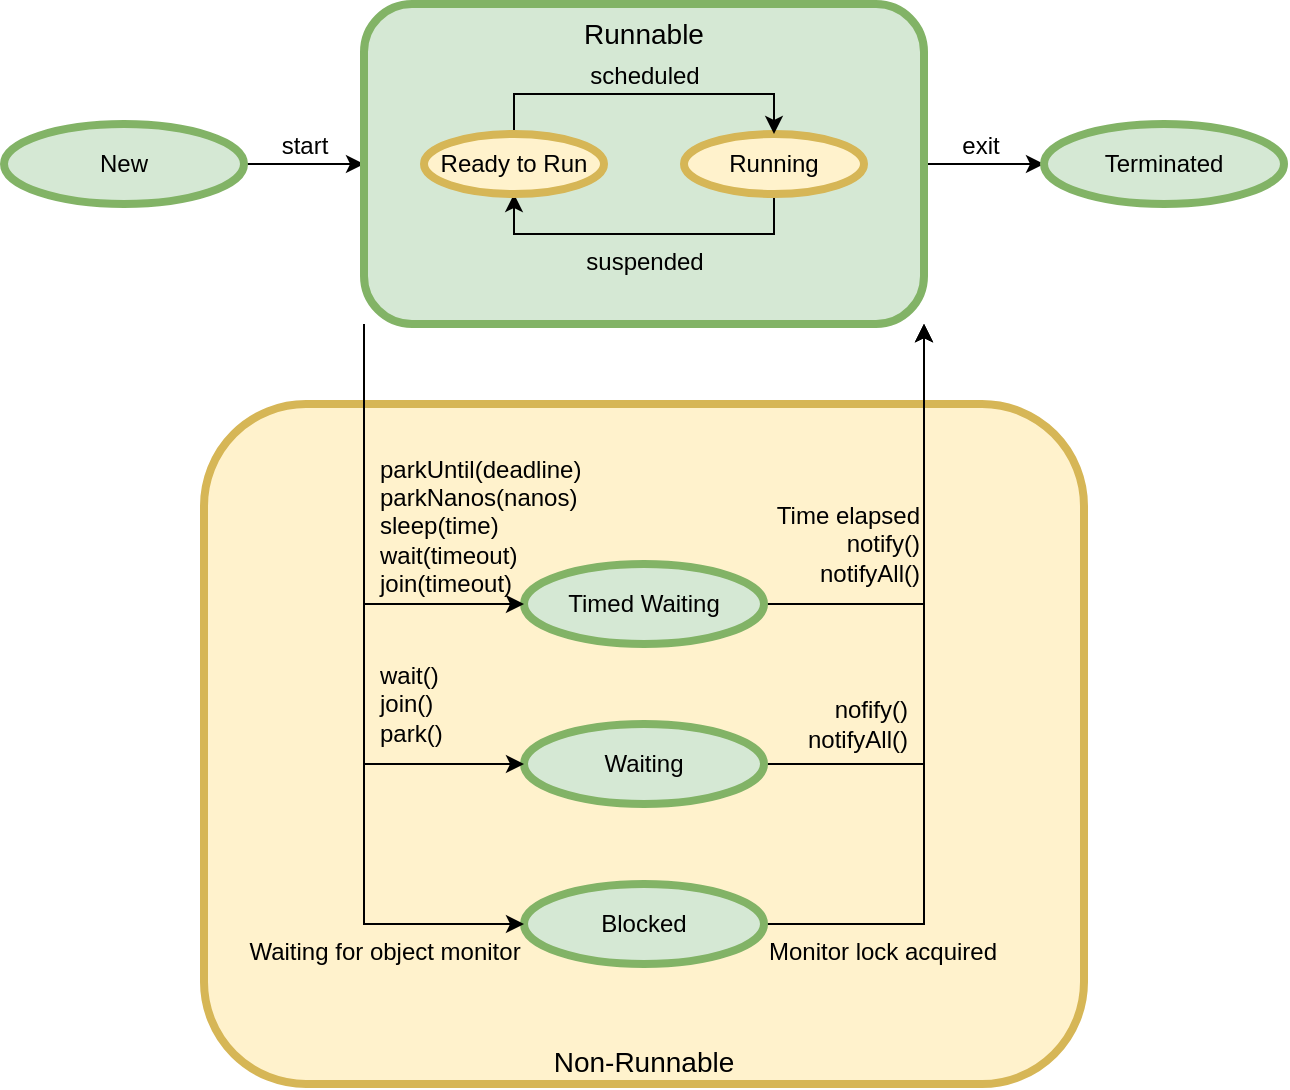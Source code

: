<mxfile version="17.4.2" type="github">
  <diagram id="tAeMHb9Ar-OXJrSxvU-6" name="Page-1">
    <mxGraphModel dx="598" dy="392" grid="1" gridSize="10" guides="1" tooltips="1" connect="1" arrows="1" fold="1" page="1" pageScale="1" pageWidth="1169" pageHeight="1654" math="0" shadow="0">
      <root>
        <mxCell id="0" />
        <mxCell id="1" parent="0" />
        <mxCell id="wgeoQxnSbOfPKZWMmnW--13" value="Non-Runnable" style="rounded=1;whiteSpace=wrap;html=1;fillColor=#fff2cc;strokeColor=#d6b656;strokeWidth=4;align=center;verticalAlign=bottom;fontSize=14;" vertex="1" parent="1">
          <mxGeometry x="360" y="500" width="440" height="340" as="geometry" />
        </mxCell>
        <mxCell id="wgeoQxnSbOfPKZWMmnW--14" value="start" style="edgeStyle=orthogonalEdgeStyle;rounded=0;orthogonalLoop=1;jettySize=auto;html=1;exitX=1;exitY=0.5;exitDx=0;exitDy=0;entryX=0;entryY=0.5;entryDx=0;entryDy=0;fontSize=12;verticalAlign=bottom;" edge="1" parent="1" source="wgeoQxnSbOfPKZWMmnW--3" target="wgeoQxnSbOfPKZWMmnW--10">
          <mxGeometry relative="1" as="geometry" />
        </mxCell>
        <mxCell id="wgeoQxnSbOfPKZWMmnW--3" value="New" style="ellipse;whiteSpace=wrap;html=1;fillColor=#d5e8d4;strokeColor=#82b366;strokeWidth=4;" vertex="1" parent="1">
          <mxGeometry x="260" y="360" width="120" height="40" as="geometry" />
        </mxCell>
        <mxCell id="wgeoQxnSbOfPKZWMmnW--26" style="edgeStyle=orthogonalEdgeStyle;rounded=0;orthogonalLoop=1;jettySize=auto;html=1;exitX=1;exitY=0.5;exitDx=0;exitDy=0;labelBackgroundColor=none;fontSize=12;entryX=1;entryY=1;entryDx=0;entryDy=0;" edge="1" parent="1" source="wgeoQxnSbOfPKZWMmnW--6" target="wgeoQxnSbOfPKZWMmnW--10">
          <mxGeometry relative="1" as="geometry">
            <mxPoint x="724" y="460" as="targetPoint" />
            <Array as="points">
              <mxPoint x="720" y="680" />
            </Array>
          </mxGeometry>
        </mxCell>
        <mxCell id="wgeoQxnSbOfPKZWMmnW--29" value="&lt;div&gt;nofify()&lt;/div&gt;&lt;div&gt;notifyAll()&lt;br&gt;&lt;/div&gt;" style="edgeLabel;html=1;align=right;verticalAlign=middle;resizable=0;points=[];fontSize=12;labelBackgroundColor=none;" vertex="1" connectable="0" parent="wgeoQxnSbOfPKZWMmnW--26">
          <mxGeometry x="-0.696" y="-2" relative="1" as="geometry">
            <mxPoint x="27" y="-22" as="offset" />
          </mxGeometry>
        </mxCell>
        <mxCell id="wgeoQxnSbOfPKZWMmnW--6" value="Waiting" style="ellipse;whiteSpace=wrap;html=1;fillColor=#d5e8d4;strokeColor=#82b366;strokeWidth=4;" vertex="1" parent="1">
          <mxGeometry x="520" y="660" width="120" height="40" as="geometry" />
        </mxCell>
        <mxCell id="wgeoQxnSbOfPKZWMmnW--25" style="edgeStyle=orthogonalEdgeStyle;rounded=0;orthogonalLoop=1;jettySize=auto;html=1;exitX=1;exitY=0.5;exitDx=0;exitDy=0;entryX=1;entryY=1;entryDx=0;entryDy=0;labelBackgroundColor=none;fontSize=12;" edge="1" parent="1" source="wgeoQxnSbOfPKZWMmnW--5" target="wgeoQxnSbOfPKZWMmnW--10">
          <mxGeometry relative="1" as="geometry">
            <Array as="points">
              <mxPoint x="720" y="600" />
            </Array>
          </mxGeometry>
        </mxCell>
        <mxCell id="wgeoQxnSbOfPKZWMmnW--28" value="&lt;div&gt;Time elapsed&lt;/div&gt;&lt;div&gt;notify()&lt;/div&gt;&lt;div&gt;notifyAll()&lt;br&gt;&lt;/div&gt;" style="edgeLabel;html=1;align=right;verticalAlign=middle;resizable=0;points=[];fontSize=12;labelBackgroundColor=none;" vertex="1" connectable="0" parent="wgeoQxnSbOfPKZWMmnW--25">
          <mxGeometry x="-0.693" y="1" relative="1" as="geometry">
            <mxPoint x="44" y="-29" as="offset" />
          </mxGeometry>
        </mxCell>
        <mxCell id="wgeoQxnSbOfPKZWMmnW--5" value="Timed Waiting" style="ellipse;whiteSpace=wrap;html=1;fillColor=#d5e8d4;strokeColor=#82b366;strokeWidth=4;" vertex="1" parent="1">
          <mxGeometry x="520" y="580" width="120" height="40" as="geometry" />
        </mxCell>
        <mxCell id="wgeoQxnSbOfPKZWMmnW--27" style="edgeStyle=orthogonalEdgeStyle;rounded=0;orthogonalLoop=1;jettySize=auto;html=1;exitX=1;exitY=0.5;exitDx=0;exitDy=0;labelBackgroundColor=none;fontSize=12;entryX=1;entryY=1;entryDx=0;entryDy=0;" edge="1" parent="1" source="wgeoQxnSbOfPKZWMmnW--8" target="wgeoQxnSbOfPKZWMmnW--10">
          <mxGeometry relative="1" as="geometry">
            <mxPoint x="724" y="460" as="targetPoint" />
            <Array as="points">
              <mxPoint x="720" y="760" />
            </Array>
          </mxGeometry>
        </mxCell>
        <mxCell id="wgeoQxnSbOfPKZWMmnW--30" value="&lt;div style=&quot;font-size: 12px;&quot;&gt;Monitor lock acquired&lt;/div&gt;" style="edgeLabel;html=1;align=center;verticalAlign=top;resizable=0;points=[];fontSize=12;labelBackgroundColor=none;" vertex="1" connectable="0" parent="wgeoQxnSbOfPKZWMmnW--27">
          <mxGeometry x="-0.82" y="1" relative="1" as="geometry">
            <mxPoint x="25" y="1" as="offset" />
          </mxGeometry>
        </mxCell>
        <mxCell id="wgeoQxnSbOfPKZWMmnW--8" value="Blocked" style="ellipse;whiteSpace=wrap;html=1;fillColor=#d5e8d4;strokeColor=#82b366;strokeWidth=4;" vertex="1" parent="1">
          <mxGeometry x="520" y="740" width="120" height="40" as="geometry" />
        </mxCell>
        <mxCell id="wgeoQxnSbOfPKZWMmnW--15" style="edgeStyle=orthogonalEdgeStyle;rounded=0;orthogonalLoop=1;jettySize=auto;html=1;exitX=1;exitY=0.5;exitDx=0;exitDy=0;entryX=0;entryY=0.5;entryDx=0;entryDy=0;" edge="1" parent="1" source="wgeoQxnSbOfPKZWMmnW--10" target="wgeoQxnSbOfPKZWMmnW--9">
          <mxGeometry relative="1" as="geometry" />
        </mxCell>
        <mxCell id="wgeoQxnSbOfPKZWMmnW--16" value="exit" style="edgeLabel;html=1;align=center;verticalAlign=bottom;resizable=0;points=[];fontSize=12;" vertex="1" connectable="0" parent="wgeoQxnSbOfPKZWMmnW--15">
          <mxGeometry x="-0.081" y="1" relative="1" as="geometry">
            <mxPoint as="offset" />
          </mxGeometry>
        </mxCell>
        <mxCell id="wgeoQxnSbOfPKZWMmnW--19" style="edgeStyle=orthogonalEdgeStyle;rounded=0;orthogonalLoop=1;jettySize=auto;html=1;exitX=0;exitY=1;exitDx=0;exitDy=0;entryX=0;entryY=0.5;entryDx=0;entryDy=0;fontSize=12;" edge="1" parent="1" source="wgeoQxnSbOfPKZWMmnW--10" target="wgeoQxnSbOfPKZWMmnW--5">
          <mxGeometry relative="1" as="geometry" />
        </mxCell>
        <mxCell id="wgeoQxnSbOfPKZWMmnW--20" value="&lt;div style=&quot;font-size: 12px&quot;&gt;parkUntil(deadline)&lt;/div&gt;&lt;div style=&quot;font-size: 12px&quot;&gt;parkNanos(nanos)&lt;/div&gt;&lt;div style=&quot;font-size: 12px&quot;&gt;sleep(time)&lt;/div&gt;&lt;div style=&quot;font-size: 12px&quot;&gt;wait(timeout)&lt;/div&gt;&lt;div style=&quot;font-size: 12px&quot;&gt;join(timeout)&lt;/div&gt;" style="edgeLabel;html=1;align=left;verticalAlign=middle;resizable=0;points=[];fontSize=12;labelBackgroundColor=none;" vertex="1" connectable="0" parent="wgeoQxnSbOfPKZWMmnW--19">
          <mxGeometry x="-0.687" y="1" relative="1" as="geometry">
            <mxPoint x="5" y="66" as="offset" />
          </mxGeometry>
        </mxCell>
        <mxCell id="wgeoQxnSbOfPKZWMmnW--21" style="edgeStyle=orthogonalEdgeStyle;rounded=0;orthogonalLoop=1;jettySize=auto;html=1;exitX=0;exitY=1;exitDx=0;exitDy=0;entryX=0;entryY=0.5;entryDx=0;entryDy=0;labelBackgroundColor=none;fontSize=12;" edge="1" parent="1" source="wgeoQxnSbOfPKZWMmnW--10" target="wgeoQxnSbOfPKZWMmnW--6">
          <mxGeometry relative="1" as="geometry" />
        </mxCell>
        <mxCell id="wgeoQxnSbOfPKZWMmnW--22" value="&lt;div&gt;wait()&lt;/div&gt;&lt;div&gt;join()&lt;/div&gt;&lt;div&gt;park()&lt;br&gt;&lt;/div&gt;" style="edgeLabel;html=1;align=left;verticalAlign=middle;resizable=0;points=[];fontSize=12;labelBackgroundColor=none;" vertex="1" connectable="0" parent="wgeoQxnSbOfPKZWMmnW--21">
          <mxGeometry x="0.178" y="1" relative="1" as="geometry">
            <mxPoint x="5" y="13" as="offset" />
          </mxGeometry>
        </mxCell>
        <mxCell id="wgeoQxnSbOfPKZWMmnW--23" style="edgeStyle=orthogonalEdgeStyle;rounded=0;orthogonalLoop=1;jettySize=auto;html=1;exitX=0;exitY=1;exitDx=0;exitDy=0;entryX=0;entryY=0.5;entryDx=0;entryDy=0;labelBackgroundColor=none;fontSize=12;" edge="1" parent="1" source="wgeoQxnSbOfPKZWMmnW--10" target="wgeoQxnSbOfPKZWMmnW--8">
          <mxGeometry relative="1" as="geometry" />
        </mxCell>
        <mxCell id="wgeoQxnSbOfPKZWMmnW--24" value="&lt;div&gt;Waiting for object monitor&lt;br&gt;&lt;/div&gt;" style="edgeLabel;html=1;align=center;verticalAlign=top;resizable=0;points=[];fontSize=12;labelBackgroundColor=none;" vertex="1" connectable="0" parent="wgeoQxnSbOfPKZWMmnW--23">
          <mxGeometry x="0.462" y="2" relative="1" as="geometry">
            <mxPoint x="8" y="22" as="offset" />
          </mxGeometry>
        </mxCell>
        <mxCell id="wgeoQxnSbOfPKZWMmnW--10" value="Runnable" style="rounded=1;whiteSpace=wrap;html=1;fillColor=#d5e8d4;strokeColor=#82b366;strokeWidth=4;align=center;verticalAlign=top;fontSize=14;" vertex="1" parent="1">
          <mxGeometry x="440" y="300" width="280" height="160" as="geometry" />
        </mxCell>
        <mxCell id="wgeoQxnSbOfPKZWMmnW--9" value="Terminated" style="ellipse;whiteSpace=wrap;html=1;fillColor=#d5e8d4;strokeColor=#82b366;strokeWidth=4;" vertex="1" parent="1">
          <mxGeometry x="780" y="360" width="120" height="40" as="geometry" />
        </mxCell>
        <mxCell id="wgeoQxnSbOfPKZWMmnW--18" value="suspended" style="edgeStyle=orthogonalEdgeStyle;rounded=0;orthogonalLoop=1;jettySize=auto;html=1;exitX=0.5;exitY=1;exitDx=0;exitDy=0;entryX=0.5;entryY=1;entryDx=0;entryDy=0;fontSize=12;verticalAlign=top;labelBackgroundColor=none;" edge="1" parent="1" source="wgeoQxnSbOfPKZWMmnW--11" target="wgeoQxnSbOfPKZWMmnW--12">
          <mxGeometry relative="1" as="geometry" />
        </mxCell>
        <mxCell id="wgeoQxnSbOfPKZWMmnW--11" value="Running" style="ellipse;whiteSpace=wrap;html=1;fillColor=#fff2cc;strokeColor=#d6b656;strokeWidth=4;" vertex="1" parent="1">
          <mxGeometry x="600" y="365" width="90" height="30" as="geometry" />
        </mxCell>
        <mxCell id="wgeoQxnSbOfPKZWMmnW--17" value="scheduled" style="edgeStyle=orthogonalEdgeStyle;rounded=0;orthogonalLoop=1;jettySize=auto;html=1;exitX=0.5;exitY=0;exitDx=0;exitDy=0;entryX=0.5;entryY=0;entryDx=0;entryDy=0;fontSize=12;verticalAlign=bottom;labelBackgroundColor=none;" edge="1" parent="1" source="wgeoQxnSbOfPKZWMmnW--12" target="wgeoQxnSbOfPKZWMmnW--11">
          <mxGeometry relative="1" as="geometry" />
        </mxCell>
        <mxCell id="wgeoQxnSbOfPKZWMmnW--12" value="Ready to Run" style="ellipse;whiteSpace=wrap;html=1;fillColor=#fff2cc;strokeColor=#d6b656;strokeWidth=4;" vertex="1" parent="1">
          <mxGeometry x="470" y="365" width="90" height="30" as="geometry" />
        </mxCell>
      </root>
    </mxGraphModel>
  </diagram>
</mxfile>
